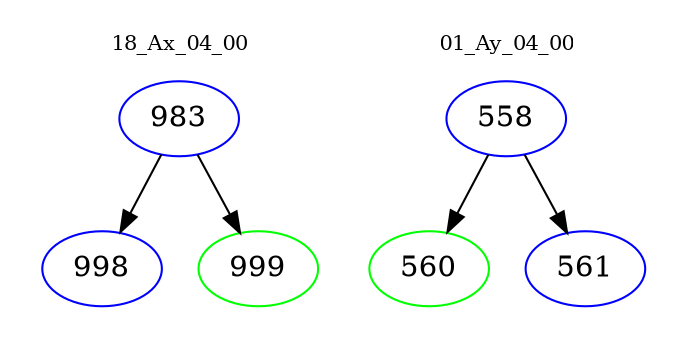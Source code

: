 digraph{
subgraph cluster_0 {
color = white
label = "18_Ax_04_00";
fontsize=10;
T0_983 [label="983", color="blue"]
T0_983 -> T0_998 [color="black"]
T0_998 [label="998", color="blue"]
T0_983 -> T0_999 [color="black"]
T0_999 [label="999", color="green"]
}
subgraph cluster_1 {
color = white
label = "01_Ay_04_00";
fontsize=10;
T1_558 [label="558", color="blue"]
T1_558 -> T1_560 [color="black"]
T1_560 [label="560", color="green"]
T1_558 -> T1_561 [color="black"]
T1_561 [label="561", color="blue"]
}
}
